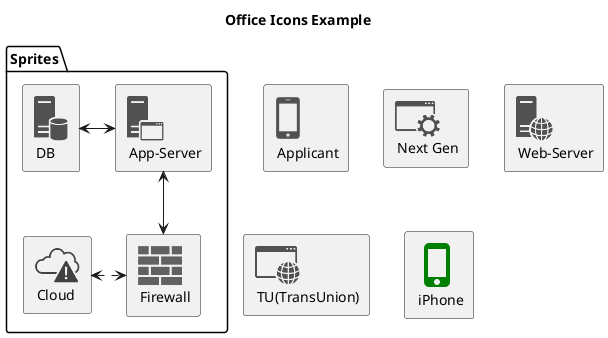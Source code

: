 @startuml
!include <tupadr3/common>

!include <office/Servers/database_server>
!include <office/Servers/application_server>
!include <office/Concepts/firewall_orange>
!include <office/Clouds/cloud_disaster_red>
!include <office/Devices/cell_phone_iphone_proportional>
!include <office/Concepts/service_application>
!include <office/Concepts/application_web>
!include <office/Servers/web_server>
!include <tupadr3/material/phone_iphone>

title Office Icons Example

package "Sprites" {
    OFF_DATABASE_SERVER(db,DB)
    OFF_APPLICATION_SERVER(app,App-Server)
    OFF_FIREWALL_ORANGE(fw,Firewall)
    OFF_CLOUD_DISASTER_RED(cloud,Cloud)

    db <-> app
    app <--> fw
    fw <.left.> cloud
}


OFF_CELL_PHONE_IPHONE_PROPORTIONAL(iphone,Applicant)
OFF_SERVICE_APPLICATION(nextGen,Next Gen)
OFF_WEB_SERVER(web_server,Web-Server)
OFF_APPLICATION_WEB(web,TU(TransUnion))
MATERIAL_PHONE_IPHONE(iphone2,iPhone, rectangle, green)

@enduml
